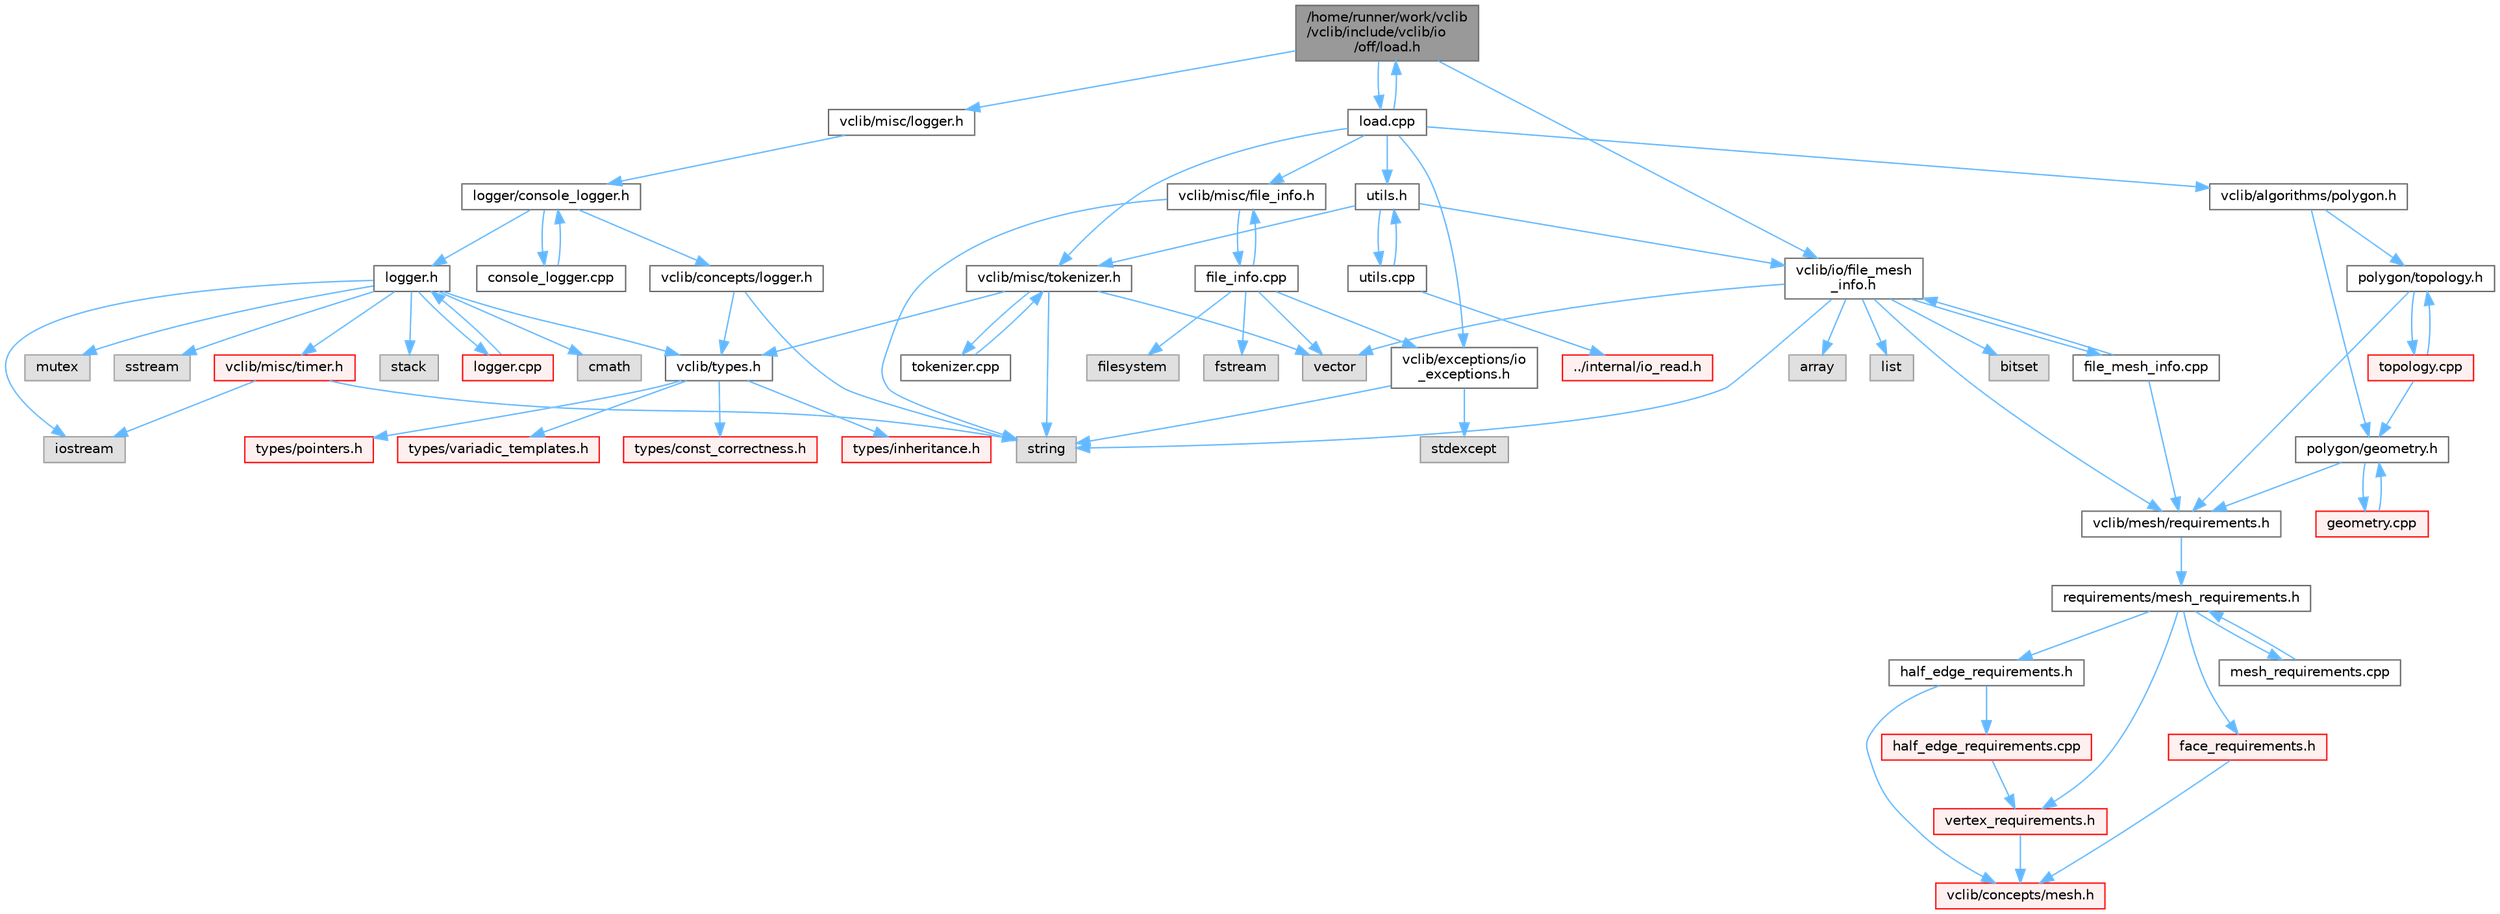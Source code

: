 digraph "/home/runner/work/vclib/vclib/include/vclib/io/off/load.h"
{
 // LATEX_PDF_SIZE
  bgcolor="transparent";
  edge [fontname=Helvetica,fontsize=10,labelfontname=Helvetica,labelfontsize=10];
  node [fontname=Helvetica,fontsize=10,shape=box,height=0.2,width=0.4];
  Node1 [label="/home/runner/work/vclib\l/vclib/include/vclib/io\l/off/load.h",height=0.2,width=0.4,color="gray40", fillcolor="grey60", style="filled", fontcolor="black",tooltip=" "];
  Node1 -> Node2 [color="steelblue1",style="solid"];
  Node2 [label="vclib/io/file_mesh\l_info.h",height=0.2,width=0.4,color="grey40", fillcolor="white", style="filled",URL="$file__mesh__info_8h.html",tooltip=" "];
  Node2 -> Node3 [color="steelblue1",style="solid"];
  Node3 [label="array",height=0.2,width=0.4,color="grey60", fillcolor="#E0E0E0", style="filled",tooltip=" "];
  Node2 -> Node4 [color="steelblue1",style="solid"];
  Node4 [label="list",height=0.2,width=0.4,color="grey60", fillcolor="#E0E0E0", style="filled",tooltip=" "];
  Node2 -> Node5 [color="steelblue1",style="solid"];
  Node5 [label="string",height=0.2,width=0.4,color="grey60", fillcolor="#E0E0E0", style="filled",tooltip=" "];
  Node2 -> Node6 [color="steelblue1",style="solid"];
  Node6 [label="vector",height=0.2,width=0.4,color="grey60", fillcolor="#E0E0E0", style="filled",tooltip=" "];
  Node2 -> Node7 [color="steelblue1",style="solid"];
  Node7 [label="bitset",height=0.2,width=0.4,color="grey60", fillcolor="#E0E0E0", style="filled",tooltip=" "];
  Node2 -> Node8 [color="steelblue1",style="solid"];
  Node8 [label="vclib/mesh/requirements.h",height=0.2,width=0.4,color="grey40", fillcolor="white", style="filled",URL="$requirements_8h.html",tooltip=" "];
  Node8 -> Node9 [color="steelblue1",style="solid"];
  Node9 [label="requirements/mesh_requirements.h",height=0.2,width=0.4,color="grey40", fillcolor="white", style="filled",URL="$mesh__requirements_8h.html",tooltip=" "];
  Node9 -> Node10 [color="steelblue1",style="solid"];
  Node10 [label="half_edge_requirements.h",height=0.2,width=0.4,color="grey40", fillcolor="white", style="filled",URL="$half__edge__requirements_8h.html",tooltip=" "];
  Node10 -> Node11 [color="steelblue1",style="solid"];
  Node11 [label="vclib/concepts/mesh.h",height=0.2,width=0.4,color="red", fillcolor="#FFF0F0", style="filled",URL="$concepts_2mesh_8h.html",tooltip=" "];
  Node10 -> Node75 [color="steelblue1",style="solid"];
  Node75 [label="half_edge_requirements.cpp",height=0.2,width=0.4,color="red", fillcolor="#FFF0F0", style="filled",URL="$half__edge__requirements_8cpp.html",tooltip=" "];
  Node75 -> Node76 [color="steelblue1",style="solid"];
  Node76 [label="vertex_requirements.h",height=0.2,width=0.4,color="red", fillcolor="#FFF0F0", style="filled",URL="$vertex__requirements_8h.html",tooltip=" "];
  Node76 -> Node11 [color="steelblue1",style="solid"];
  Node9 -> Node156 [color="steelblue1",style="solid"];
  Node156 [label="face_requirements.h",height=0.2,width=0.4,color="red", fillcolor="#FFF0F0", style="filled",URL="$face__requirements_8h.html",tooltip=" "];
  Node156 -> Node11 [color="steelblue1",style="solid"];
  Node9 -> Node76 [color="steelblue1",style="solid"];
  Node9 -> Node181 [color="steelblue1",style="solid"];
  Node181 [label="mesh_requirements.cpp",height=0.2,width=0.4,color="grey40", fillcolor="white", style="filled",URL="$mesh__requirements_8cpp.html",tooltip=" "];
  Node181 -> Node9 [color="steelblue1",style="solid"];
  Node2 -> Node182 [color="steelblue1",style="solid"];
  Node182 [label="file_mesh_info.cpp",height=0.2,width=0.4,color="grey40", fillcolor="white", style="filled",URL="$file__mesh__info_8cpp.html",tooltip=" "];
  Node182 -> Node2 [color="steelblue1",style="solid"];
  Node182 -> Node8 [color="steelblue1",style="solid"];
  Node1 -> Node183 [color="steelblue1",style="solid"];
  Node183 [label="vclib/misc/logger.h",height=0.2,width=0.4,color="grey40", fillcolor="white", style="filled",URL="$misc_2logger_8h.html",tooltip=" "];
  Node183 -> Node184 [color="steelblue1",style="solid"];
  Node184 [label="logger/console_logger.h",height=0.2,width=0.4,color="grey40", fillcolor="white", style="filled",URL="$console__logger_8h.html",tooltip=" "];
  Node184 -> Node185 [color="steelblue1",style="solid"];
  Node185 [label="logger.h",height=0.2,width=0.4,color="grey40", fillcolor="white", style="filled",URL="$misc_2logger_2logger_8h.html",tooltip=" "];
  Node185 -> Node41 [color="steelblue1",style="solid"];
  Node41 [label="cmath",height=0.2,width=0.4,color="grey60", fillcolor="#E0E0E0", style="filled",tooltip=" "];
  Node185 -> Node186 [color="steelblue1",style="solid"];
  Node186 [label="iostream",height=0.2,width=0.4,color="grey60", fillcolor="#E0E0E0", style="filled",tooltip=" "];
  Node185 -> Node187 [color="steelblue1",style="solid"];
  Node187 [label="mutex",height=0.2,width=0.4,color="grey60", fillcolor="#E0E0E0", style="filled",tooltip=" "];
  Node185 -> Node188 [color="steelblue1",style="solid"];
  Node188 [label="sstream",height=0.2,width=0.4,color="grey60", fillcolor="#E0E0E0", style="filled",tooltip=" "];
  Node185 -> Node189 [color="steelblue1",style="solid"];
  Node189 [label="stack",height=0.2,width=0.4,color="grey60", fillcolor="#E0E0E0", style="filled",tooltip=" "];
  Node185 -> Node190 [color="steelblue1",style="solid"];
  Node190 [label="vclib/misc/timer.h",height=0.2,width=0.4,color="red", fillcolor="#FFF0F0", style="filled",URL="$timer_8h.html",tooltip=" "];
  Node190 -> Node186 [color="steelblue1",style="solid"];
  Node190 -> Node5 [color="steelblue1",style="solid"];
  Node185 -> Node15 [color="steelblue1",style="solid"];
  Node15 [label="vclib/types.h",height=0.2,width=0.4,color="grey40", fillcolor="white", style="filled",URL="$types_8h.html",tooltip=" "];
  Node15 -> Node16 [color="steelblue1",style="solid"];
  Node16 [label="types/const_correctness.h",height=0.2,width=0.4,color="red", fillcolor="#FFF0F0", style="filled",URL="$types_2const__correctness_8h.html",tooltip=" "];
  Node15 -> Node18 [color="steelblue1",style="solid"];
  Node18 [label="types/inheritance.h",height=0.2,width=0.4,color="red", fillcolor="#FFF0F0", style="filled",URL="$inheritance_8h.html",tooltip=" "];
  Node15 -> Node19 [color="steelblue1",style="solid"];
  Node19 [label="types/pointers.h",height=0.2,width=0.4,color="red", fillcolor="#FFF0F0", style="filled",URL="$types_2pointers_8h.html",tooltip=" "];
  Node15 -> Node20 [color="steelblue1",style="solid"];
  Node20 [label="types/variadic_templates.h",height=0.2,width=0.4,color="red", fillcolor="#FFF0F0", style="filled",URL="$variadic__templates_8h.html",tooltip=" "];
  Node185 -> Node194 [color="steelblue1",style="solid"];
  Node194 [label="logger.cpp",height=0.2,width=0.4,color="red", fillcolor="#FFF0F0", style="filled",URL="$logger_8cpp.html",tooltip=" "];
  Node194 -> Node185 [color="steelblue1",style="solid"];
  Node184 -> Node196 [color="steelblue1",style="solid"];
  Node196 [label="vclib/concepts/logger.h",height=0.2,width=0.4,color="grey40", fillcolor="white", style="filled",URL="$concepts_2logger_8h.html",tooltip=" "];
  Node196 -> Node5 [color="steelblue1",style="solid"];
  Node196 -> Node15 [color="steelblue1",style="solid"];
  Node184 -> Node197 [color="steelblue1",style="solid"];
  Node197 [label="console_logger.cpp",height=0.2,width=0.4,color="grey40", fillcolor="white", style="filled",URL="$console__logger_8cpp.html",tooltip=" "];
  Node197 -> Node184 [color="steelblue1",style="solid"];
  Node1 -> Node198 [color="steelblue1",style="solid"];
  Node198 [label="load.cpp",height=0.2,width=0.4,color="grey40", fillcolor="white", style="filled",URL="$off_2load_8cpp.html",tooltip=" "];
  Node198 -> Node1 [color="steelblue1",style="solid"];
  Node198 -> Node199 [color="steelblue1",style="solid"];
  Node199 [label="vclib/algorithms/polygon.h",height=0.2,width=0.4,color="grey40", fillcolor="white", style="filled",URL="$algorithms_2polygon_8h.html",tooltip=" "];
  Node199 -> Node200 [color="steelblue1",style="solid"];
  Node200 [label="polygon/geometry.h",height=0.2,width=0.4,color="grey40", fillcolor="white", style="filled",URL="$geometry_8h.html",tooltip=" "];
  Node200 -> Node8 [color="steelblue1",style="solid"];
  Node200 -> Node201 [color="steelblue1",style="solid"];
  Node201 [label="geometry.cpp",height=0.2,width=0.4,color="red", fillcolor="#FFF0F0", style="filled",URL="$geometry_8cpp.html",tooltip=" "];
  Node201 -> Node200 [color="steelblue1",style="solid"];
  Node199 -> Node235 [color="steelblue1",style="solid"];
  Node235 [label="polygon/topology.h",height=0.2,width=0.4,color="grey40", fillcolor="white", style="filled",URL="$polygon_2topology_8h.html",tooltip=" "];
  Node235 -> Node8 [color="steelblue1",style="solid"];
  Node235 -> Node236 [color="steelblue1",style="solid"];
  Node236 [label="topology.cpp",height=0.2,width=0.4,color="red", fillcolor="#FFF0F0", style="filled",URL="$polygon_2topology_8cpp.html",tooltip=" "];
  Node236 -> Node235 [color="steelblue1",style="solid"];
  Node236 -> Node200 [color="steelblue1",style="solid"];
  Node198 -> Node246 [color="steelblue1",style="solid"];
  Node246 [label="vclib/exceptions/io\l_exceptions.h",height=0.2,width=0.4,color="grey40", fillcolor="white", style="filled",URL="$io__exceptions_8h.html",tooltip=" "];
  Node246 -> Node79 [color="steelblue1",style="solid"];
  Node79 [label="stdexcept",height=0.2,width=0.4,color="grey60", fillcolor="#E0E0E0", style="filled",tooltip=" "];
  Node246 -> Node5 [color="steelblue1",style="solid"];
  Node198 -> Node247 [color="steelblue1",style="solid"];
  Node247 [label="vclib/misc/file_info.h",height=0.2,width=0.4,color="grey40", fillcolor="white", style="filled",URL="$file__info_8h.html",tooltip=" "];
  Node247 -> Node5 [color="steelblue1",style="solid"];
  Node247 -> Node248 [color="steelblue1",style="solid"];
  Node248 [label="file_info.cpp",height=0.2,width=0.4,color="grey40", fillcolor="white", style="filled",URL="$file__info_8cpp.html",tooltip=" "];
  Node248 -> Node247 [color="steelblue1",style="solid"];
  Node248 -> Node249 [color="steelblue1",style="solid"];
  Node249 [label="fstream",height=0.2,width=0.4,color="grey60", fillcolor="#E0E0E0", style="filled",tooltip=" "];
  Node248 -> Node250 [color="steelblue1",style="solid"];
  Node250 [label="filesystem",height=0.2,width=0.4,color="grey60", fillcolor="#E0E0E0", style="filled",tooltip=" "];
  Node248 -> Node6 [color="steelblue1",style="solid"];
  Node248 -> Node246 [color="steelblue1",style="solid"];
  Node198 -> Node251 [color="steelblue1",style="solid"];
  Node251 [label="vclib/misc/tokenizer.h",height=0.2,width=0.4,color="grey40", fillcolor="white", style="filled",URL="$tokenizer_8h.html",tooltip=" "];
  Node251 -> Node5 [color="steelblue1",style="solid"];
  Node251 -> Node6 [color="steelblue1",style="solid"];
  Node251 -> Node15 [color="steelblue1",style="solid"];
  Node251 -> Node252 [color="steelblue1",style="solid"];
  Node252 [label="tokenizer.cpp",height=0.2,width=0.4,color="grey40", fillcolor="white", style="filled",URL="$tokenizer_8cpp.html",tooltip=" "];
  Node252 -> Node251 [color="steelblue1",style="solid"];
  Node198 -> Node253 [color="steelblue1",style="solid"];
  Node253 [label="utils.h",height=0.2,width=0.4,color="grey40", fillcolor="white", style="filled",URL="$utils_8h.html",tooltip=" "];
  Node253 -> Node251 [color="steelblue1",style="solid"];
  Node253 -> Node2 [color="steelblue1",style="solid"];
  Node253 -> Node254 [color="steelblue1",style="solid"];
  Node254 [label="utils.cpp",height=0.2,width=0.4,color="grey40", fillcolor="white", style="filled",URL="$utils_8cpp.html",tooltip=" "];
  Node254 -> Node253 [color="steelblue1",style="solid"];
  Node254 -> Node255 [color="steelblue1",style="solid"];
  Node255 [label="../internal/io_read.h",height=0.2,width=0.4,color="red", fillcolor="#FFF0F0", style="filled",URL="$io__read_8h.html",tooltip=" "];
}
